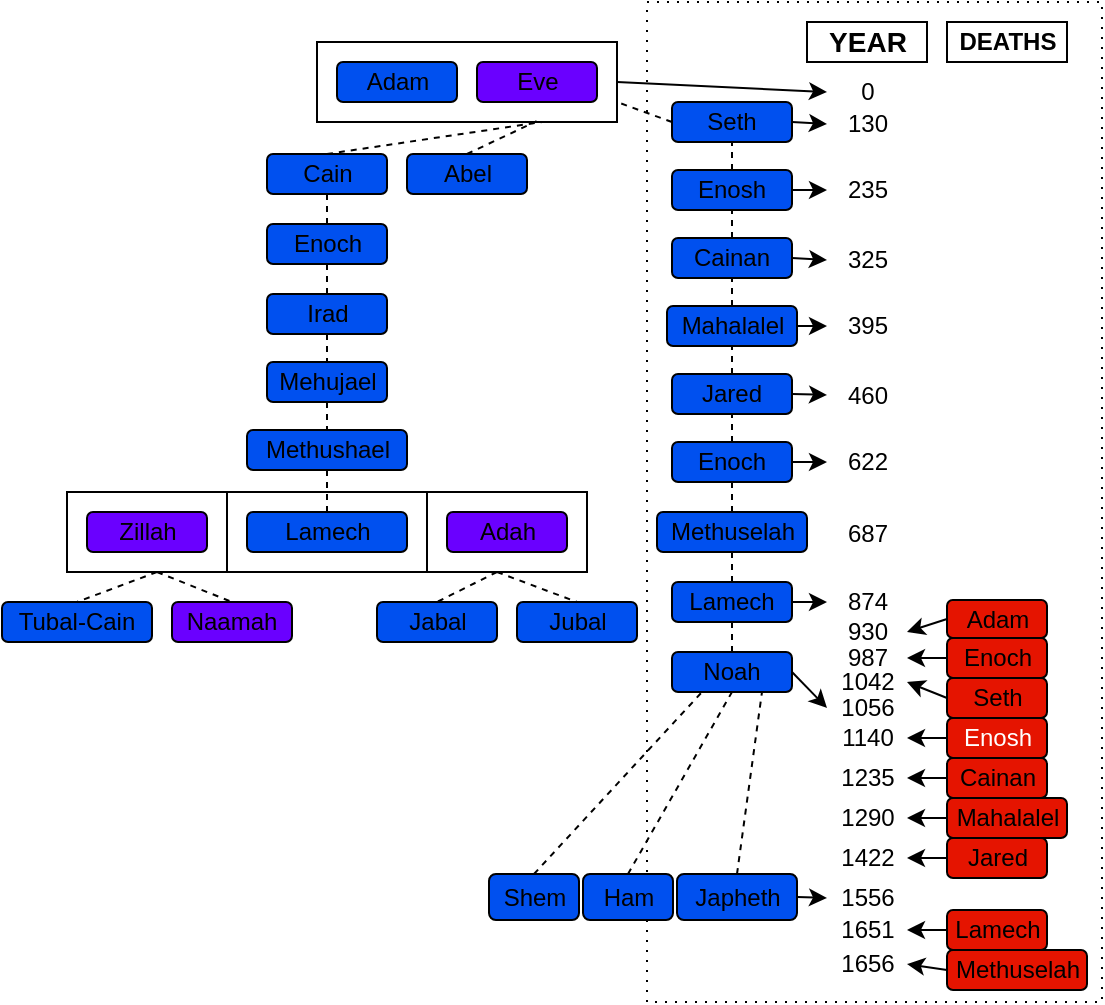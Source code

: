 <mxfile version="27.1.5">
  <diagram name="Page-1" id="-qDwZxriLmxHvfeL5z6d">
    <mxGraphModel dx="1149" dy="645" grid="1" gridSize="10" guides="1" tooltips="1" connect="1" arrows="1" fold="1" page="1" pageScale="1" pageWidth="850" pageHeight="1100" math="0" shadow="0">
      <root>
        <mxCell id="0" />
        <mxCell id="1" parent="0" />
        <mxCell id="PMNKibyXnbzGqsMj5dXl-1" value="" style="rounded=0;whiteSpace=wrap;html=1;strokeColor=light-dark(#000000,#242424);dashed=1;dashPattern=1 4;movable=1;resizable=1;rotatable=1;deletable=1;editable=1;locked=0;connectable=1;fillColor=none;fontColor=light-dark(#000000,#1A1A1A);" parent="1" vertex="1">
          <mxGeometry x="362.5" y="40" width="227.5" height="500" as="geometry" />
        </mxCell>
        <mxCell id="PMNKibyXnbzGqsMj5dXl-2" value="" style="rounded=0;whiteSpace=wrap;html=1;fillColor=none;fontColor=light-dark(#000000,#1A1A1A);strokeColor=light-dark(#000000,#242424);" parent="1" vertex="1">
          <mxGeometry x="72.5" y="285" width="180" height="40" as="geometry" />
        </mxCell>
        <mxCell id="PMNKibyXnbzGqsMj5dXl-3" value="" style="rounded=0;whiteSpace=wrap;html=1;fillColor=none;fontColor=light-dark(#000000,#1A1A1A);strokeColor=light-dark(#000000,#242424);" parent="1" vertex="1">
          <mxGeometry x="152.5" y="285" width="180" height="40" as="geometry" />
        </mxCell>
        <mxCell id="PMNKibyXnbzGqsMj5dXl-4" value="" style="rounded=0;whiteSpace=wrap;html=1;strokeColor=light-dark(#000000,#242424);fillColor=none;fontColor=light-dark(#000000,#1A1A1A);" parent="1" vertex="1">
          <mxGeometry x="197.5" y="60" width="150" height="40" as="geometry" />
        </mxCell>
        <mxCell id="PMNKibyXnbzGqsMj5dXl-5" value="Adam" style="rounded=1;whiteSpace=wrap;html=1;fillColor=#0050ef;fontColor=light-dark(#000000,#1A1A1A);strokeColor=light-dark(#000000,#242424);" parent="1" vertex="1">
          <mxGeometry x="207.5" y="70" width="60" height="20" as="geometry" />
        </mxCell>
        <mxCell id="PMNKibyXnbzGqsMj5dXl-6" value="Eve" style="rounded=1;whiteSpace=wrap;html=1;fillColor=#6a00ff;fontColor=light-dark(#000000,#1A1A1A);strokeColor=light-dark(#000000,#242424);" parent="1" vertex="1">
          <mxGeometry x="277.5" y="70" width="60" height="20" as="geometry" />
        </mxCell>
        <mxCell id="PMNKibyXnbzGqsMj5dXl-7" value="&lt;div&gt;Cain&lt;/div&gt;" style="rounded=1;whiteSpace=wrap;html=1;fillColor=#0050ef;fontColor=light-dark(#000000,#1A1A1A);strokeColor=light-dark(#000000,#242424);" parent="1" vertex="1">
          <mxGeometry x="172.5" y="116" width="60" height="20" as="geometry" />
        </mxCell>
        <mxCell id="PMNKibyXnbzGqsMj5dXl-8" value="Abel" style="rounded=1;whiteSpace=wrap;html=1;fillColor=#0050ef;fontColor=light-dark(#000000,#1A1A1A);strokeColor=light-dark(#000000,#242424);glass=0;shadow=0;" parent="1" vertex="1">
          <mxGeometry x="242.5" y="116" width="60" height="20" as="geometry" />
        </mxCell>
        <mxCell id="PMNKibyXnbzGqsMj5dXl-9" value="" style="endArrow=none;dashed=1;html=1;rounded=0;entryX=0.75;entryY=1;entryDx=0;entryDy=0;exitX=0.5;exitY=0;exitDx=0;exitDy=0;strokeColor=light-dark(#000000,#242424);fontColor=light-dark(#000000,#1A1A1A);" parent="1" source="PMNKibyXnbzGqsMj5dXl-7" target="PMNKibyXnbzGqsMj5dXl-4" edge="1">
          <mxGeometry width="50" height="50" relative="1" as="geometry">
            <mxPoint x="262.5" y="180" as="sourcePoint" />
            <mxPoint x="312.5" y="130" as="targetPoint" />
          </mxGeometry>
        </mxCell>
        <mxCell id="PMNKibyXnbzGqsMj5dXl-10" value="" style="endArrow=none;dashed=1;html=1;rounded=0;entryX=0.732;entryY=0.99;entryDx=0;entryDy=0;exitX=0.5;exitY=0;exitDx=0;exitDy=0;entryPerimeter=0;strokeColor=light-dark(#000000,#242424);fontColor=light-dark(#000000,#1A1A1A);" parent="1" source="PMNKibyXnbzGqsMj5dXl-8" target="PMNKibyXnbzGqsMj5dXl-4" edge="1">
          <mxGeometry width="50" height="50" relative="1" as="geometry">
            <mxPoint x="262.5" y="180" as="sourcePoint" />
            <mxPoint x="312.5" y="130" as="targetPoint" />
          </mxGeometry>
        </mxCell>
        <mxCell id="PMNKibyXnbzGqsMj5dXl-11" value="Enoch" style="rounded=1;whiteSpace=wrap;html=1;fillColor=#0050ef;fontColor=light-dark(#000000,#1A1A1A);strokeColor=light-dark(#000000,#242424);" parent="1" vertex="1">
          <mxGeometry x="172.5" y="151" width="60" height="20" as="geometry" />
        </mxCell>
        <mxCell id="PMNKibyXnbzGqsMj5dXl-12" value="&lt;div&gt;Irad&lt;/div&gt;" style="rounded=1;whiteSpace=wrap;html=1;fillColor=#0050ef;fontColor=light-dark(#000000,#1A1A1A);strokeColor=light-dark(#000000,#242424);" parent="1" vertex="1">
          <mxGeometry x="172.5" y="186" width="60" height="20" as="geometry" />
        </mxCell>
        <mxCell id="PMNKibyXnbzGqsMj5dXl-13" value="Mehujael" style="rounded=1;whiteSpace=wrap;html=1;fillColor=#0050ef;fontColor=light-dark(#000000,#1A1A1A);strokeColor=light-dark(#000000,#242424);" parent="1" vertex="1">
          <mxGeometry x="172.5" y="220" width="60" height="20" as="geometry" />
        </mxCell>
        <mxCell id="PMNKibyXnbzGqsMj5dXl-14" value="&lt;div&gt;Methushael&lt;/div&gt;" style="rounded=1;whiteSpace=wrap;html=1;fillColor=#0050ef;fontColor=light-dark(#000000,#1A1A1A);strokeColor=light-dark(#000000,#242424);" parent="1" vertex="1">
          <mxGeometry x="162.5" y="254" width="80" height="20" as="geometry" />
        </mxCell>
        <mxCell id="PMNKibyXnbzGqsMj5dXl-15" value="Lamech" style="rounded=1;whiteSpace=wrap;html=1;fillColor=#0050ef;fontColor=light-dark(#000000,#1A1A1A);strokeColor=light-dark(#000000,#242424);" parent="1" vertex="1">
          <mxGeometry x="162.5" y="295" width="80" height="20" as="geometry" />
        </mxCell>
        <mxCell id="PMNKibyXnbzGqsMj5dXl-16" value="Adah" style="rounded=1;whiteSpace=wrap;html=1;fillColor=#6a00ff;fontColor=light-dark(#000000,#1A1A1A);strokeColor=light-dark(#000000,#242424);" parent="1" vertex="1">
          <mxGeometry x="262.5" y="295" width="60" height="20" as="geometry" />
        </mxCell>
        <mxCell id="PMNKibyXnbzGqsMj5dXl-17" value="Naamah" style="rounded=1;whiteSpace=wrap;html=1;fillColor=#6a00ff;fontColor=light-dark(#000000,#1A1A1A);strokeColor=light-dark(#000000,#242424);" parent="1" vertex="1">
          <mxGeometry x="125" y="340" width="60" height="20" as="geometry" />
        </mxCell>
        <mxCell id="PMNKibyXnbzGqsMj5dXl-18" value="" style="endArrow=none;dashed=1;html=1;rounded=0;entryX=0.5;entryY=1;entryDx=0;entryDy=0;exitX=0.5;exitY=0;exitDx=0;exitDy=0;strokeColor=light-dark(#000000,#242424);fontColor=light-dark(#000000,#1A1A1A);" parent="1" source="PMNKibyXnbzGqsMj5dXl-11" target="PMNKibyXnbzGqsMj5dXl-7" edge="1">
          <mxGeometry width="50" height="50" relative="1" as="geometry">
            <mxPoint x="192.5" y="220" as="sourcePoint" />
            <mxPoint x="232.5" y="280" as="targetPoint" />
          </mxGeometry>
        </mxCell>
        <mxCell id="PMNKibyXnbzGqsMj5dXl-19" value="" style="endArrow=none;dashed=1;html=1;rounded=0;entryX=0.5;entryY=1;entryDx=0;entryDy=0;exitX=0.5;exitY=0;exitDx=0;exitDy=0;strokeColor=light-dark(#000000,#242424);fontColor=light-dark(#000000,#1A1A1A);" parent="1" source="PMNKibyXnbzGqsMj5dXl-12" target="PMNKibyXnbzGqsMj5dXl-11" edge="1">
          <mxGeometry width="50" height="50" relative="1" as="geometry">
            <mxPoint x="182.5" y="330" as="sourcePoint" />
            <mxPoint x="232.5" y="280" as="targetPoint" />
          </mxGeometry>
        </mxCell>
        <mxCell id="PMNKibyXnbzGqsMj5dXl-20" value="" style="endArrow=none;dashed=1;html=1;rounded=0;entryX=0.5;entryY=0;entryDx=0;entryDy=0;exitX=0.5;exitY=1;exitDx=0;exitDy=0;strokeColor=light-dark(#000000,#242424);fontColor=light-dark(#000000,#1A1A1A);" parent="1" source="PMNKibyXnbzGqsMj5dXl-12" target="PMNKibyXnbzGqsMj5dXl-13" edge="1">
          <mxGeometry width="50" height="50" relative="1" as="geometry">
            <mxPoint x="182.5" y="330" as="sourcePoint" />
            <mxPoint x="232.5" y="280" as="targetPoint" />
          </mxGeometry>
        </mxCell>
        <mxCell id="PMNKibyXnbzGqsMj5dXl-21" value="" style="endArrow=none;dashed=1;html=1;rounded=0;exitX=0.5;exitY=1;exitDx=0;exitDy=0;entryX=0.5;entryY=0;entryDx=0;entryDy=0;strokeColor=light-dark(#000000,#242424);fontColor=light-dark(#000000,#1A1A1A);" parent="1" source="PMNKibyXnbzGqsMj5dXl-13" target="PMNKibyXnbzGqsMj5dXl-14" edge="1">
          <mxGeometry width="50" height="50" relative="1" as="geometry">
            <mxPoint x="182.5" y="330" as="sourcePoint" />
            <mxPoint x="232.5" y="280" as="targetPoint" />
          </mxGeometry>
        </mxCell>
        <mxCell id="PMNKibyXnbzGqsMj5dXl-22" value="" style="endArrow=none;dashed=1;html=1;rounded=0;exitX=0.5;exitY=1;exitDx=0;exitDy=0;entryX=0.5;entryY=0;entryDx=0;entryDy=0;strokeColor=light-dark(#000000,#242424);fontColor=light-dark(#000000,#1A1A1A);" parent="1" source="PMNKibyXnbzGqsMj5dXl-14" target="PMNKibyXnbzGqsMj5dXl-15" edge="1">
          <mxGeometry width="50" height="50" relative="1" as="geometry">
            <mxPoint x="182.5" y="330" as="sourcePoint" />
            <mxPoint x="232.5" y="280" as="targetPoint" />
          </mxGeometry>
        </mxCell>
        <mxCell id="PMNKibyXnbzGqsMj5dXl-23" value="Jabal" style="rounded=1;whiteSpace=wrap;html=1;fillColor=#0050ef;fontColor=light-dark(#000000,#1A1A1A);strokeColor=light-dark(#000000,#242424);" parent="1" vertex="1">
          <mxGeometry x="227.5" y="340" width="60" height="20" as="geometry" />
        </mxCell>
        <mxCell id="PMNKibyXnbzGqsMj5dXl-24" value="" style="endArrow=none;dashed=1;html=1;rounded=0;entryX=0.5;entryY=0;entryDx=0;entryDy=0;exitX=0.75;exitY=1;exitDx=0;exitDy=0;strokeColor=light-dark(#000000,#242424);fontColor=light-dark(#000000,#1A1A1A);" parent="1" source="PMNKibyXnbzGqsMj5dXl-3" target="PMNKibyXnbzGqsMj5dXl-23" edge="1">
          <mxGeometry width="50" height="50" relative="1" as="geometry">
            <mxPoint x="182.5" y="310" as="sourcePoint" />
            <mxPoint x="232.5" y="260" as="targetPoint" />
          </mxGeometry>
        </mxCell>
        <mxCell id="PMNKibyXnbzGqsMj5dXl-25" value="&lt;div&gt;Jubal&lt;/div&gt;" style="rounded=1;whiteSpace=wrap;html=1;fillColor=#0050ef;fontColor=light-dark(#000000,#1A1A1A);strokeColor=light-dark(#000000,#242424);" parent="1" vertex="1">
          <mxGeometry x="297.5" y="340" width="60" height="20" as="geometry" />
        </mxCell>
        <mxCell id="PMNKibyXnbzGqsMj5dXl-26" value="" style="endArrow=none;dashed=1;html=1;rounded=0;entryX=0.5;entryY=0;entryDx=0;entryDy=0;strokeColor=light-dark(#000000,#242424);fontColor=light-dark(#000000,#1A1A1A);exitX=0.75;exitY=1;exitDx=0;exitDy=0;" parent="1" target="PMNKibyXnbzGqsMj5dXl-25" edge="1" source="PMNKibyXnbzGqsMj5dXl-3">
          <mxGeometry width="50" height="50" relative="1" as="geometry">
            <mxPoint x="292.5" y="380" as="sourcePoint" />
            <mxPoint x="232.5" y="260" as="targetPoint" />
          </mxGeometry>
        </mxCell>
        <mxCell id="PMNKibyXnbzGqsMj5dXl-27" value="Tubal-Cain" style="rounded=1;whiteSpace=wrap;html=1;fillColor=#0050ef;fontColor=light-dark(#000000,#1A1A1A);strokeColor=light-dark(#000000,#242424);" parent="1" vertex="1">
          <mxGeometry x="40" y="340" width="75" height="20" as="geometry" />
        </mxCell>
        <mxCell id="PMNKibyXnbzGqsMj5dXl-28" value="Zillah" style="rounded=1;whiteSpace=wrap;html=1;fillColor=#6a00ff;fontColor=light-dark(#000000,#1A1A1A);strokeColor=light-dark(#000000,#242424);" parent="1" vertex="1">
          <mxGeometry x="82.5" y="295" width="60" height="20" as="geometry" />
        </mxCell>
        <mxCell id="PMNKibyXnbzGqsMj5dXl-29" value="" style="endArrow=none;dashed=1;html=1;rounded=0;entryX=0.5;entryY=0;entryDx=0;entryDy=0;exitX=0.25;exitY=1;exitDx=0;exitDy=0;strokeColor=light-dark(#000000,#242424);fontColor=light-dark(#000000,#1A1A1A);" parent="1" source="PMNKibyXnbzGqsMj5dXl-2" target="PMNKibyXnbzGqsMj5dXl-27" edge="1">
          <mxGeometry width="50" height="50" relative="1" as="geometry">
            <mxPoint x="182.5" y="310" as="sourcePoint" />
            <mxPoint x="232.5" y="260" as="targetPoint" />
          </mxGeometry>
        </mxCell>
        <mxCell id="PMNKibyXnbzGqsMj5dXl-30" value="" style="endArrow=none;dashed=1;html=1;rounded=0;exitX=0.25;exitY=1;exitDx=0;exitDy=0;entryX=0.5;entryY=0;entryDx=0;entryDy=0;strokeColor=light-dark(#000000,#242424);fontColor=light-dark(#000000,#1A1A1A);" parent="1" source="PMNKibyXnbzGqsMj5dXl-2" target="PMNKibyXnbzGqsMj5dXl-17" edge="1">
          <mxGeometry width="50" height="50" relative="1" as="geometry">
            <mxPoint x="182.5" y="310" as="sourcePoint" />
            <mxPoint x="232.5" y="260" as="targetPoint" />
          </mxGeometry>
        </mxCell>
        <mxCell id="PMNKibyXnbzGqsMj5dXl-31" value="Seth" style="rounded=1;whiteSpace=wrap;html=1;fillColor=#0050ef;fontColor=light-dark(#000000,#1A1A1A);strokeColor=light-dark(#000000,#242424);glass=0;shadow=0;" parent="1" vertex="1">
          <mxGeometry x="375" y="90" width="60" height="20" as="geometry" />
        </mxCell>
        <mxCell id="PMNKibyXnbzGqsMj5dXl-32" value="" style="endArrow=none;dashed=1;html=1;rounded=0;entryX=1;entryY=0.75;entryDx=0;entryDy=0;exitX=0;exitY=0.5;exitDx=0;exitDy=0;strokeColor=light-dark(#000000,#242424);fontColor=light-dark(#000000,#1A1A1A);" parent="1" source="PMNKibyXnbzGqsMj5dXl-31" target="PMNKibyXnbzGqsMj5dXl-4" edge="1">
          <mxGeometry width="50" height="50" relative="1" as="geometry">
            <mxPoint x="282.5" y="140" as="sourcePoint" />
            <mxPoint x="347.5" y="120" as="targetPoint" />
          </mxGeometry>
        </mxCell>
        <mxCell id="PMNKibyXnbzGqsMj5dXl-33" value="Enosh" style="rounded=1;whiteSpace=wrap;html=1;fillColor=#0050ef;fontColor=light-dark(#000000,#1A1A1A);strokeColor=light-dark(#000000,#242424);glass=0;shadow=0;" parent="1" vertex="1">
          <mxGeometry x="375" y="124" width="60" height="20" as="geometry" />
        </mxCell>
        <mxCell id="PMNKibyXnbzGqsMj5dXl-34" value="" style="endArrow=none;dashed=1;html=1;rounded=0;entryX=0.5;entryY=1;entryDx=0;entryDy=0;exitX=0.5;exitY=0;exitDx=0;exitDy=0;strokeColor=light-dark(#000000,#242424);fontColor=light-dark(#000000,#1A1A1A);" parent="1" source="PMNKibyXnbzGqsMj5dXl-33" target="PMNKibyXnbzGqsMj5dXl-31" edge="1">
          <mxGeometry width="50" height="50" relative="1" as="geometry">
            <mxPoint x="282.5" y="140" as="sourcePoint" />
            <mxPoint x="339.5" y="110" as="targetPoint" />
          </mxGeometry>
        </mxCell>
        <mxCell id="PMNKibyXnbzGqsMj5dXl-35" value="&lt;b&gt;&lt;font style=&quot;font-size: 14px;&quot;&gt;YEAR&lt;/font&gt;&lt;/b&gt;" style="text;html=1;align=center;verticalAlign=middle;whiteSpace=wrap;rounded=0;strokeColor=light-dark(#000000,#242424);fontColor=light-dark(#000000,#212121);" parent="1" vertex="1">
          <mxGeometry x="442.5" y="50" width="60" height="20" as="geometry" />
        </mxCell>
        <mxCell id="PMNKibyXnbzGqsMj5dXl-36" value="0" style="text;html=1;align=center;verticalAlign=middle;whiteSpace=wrap;rounded=0;strokeColor=none;fontColor=light-dark(#000000,#212121);" parent="1" vertex="1">
          <mxGeometry x="452.5" y="75" width="40" height="20" as="geometry" />
        </mxCell>
        <mxCell id="PMNKibyXnbzGqsMj5dXl-37" value="130" style="text;html=1;align=center;verticalAlign=middle;whiteSpace=wrap;rounded=0;strokeColor=none;fontColor=light-dark(#000000,#212121);" parent="1" vertex="1">
          <mxGeometry x="452.5" y="91" width="40" height="20" as="geometry" />
        </mxCell>
        <mxCell id="PMNKibyXnbzGqsMj5dXl-38" value="&lt;div&gt;235&lt;/div&gt;" style="text;html=1;align=center;verticalAlign=middle;whiteSpace=wrap;rounded=0;strokeColor=none;fontColor=light-dark(#000000,#212121);" parent="1" vertex="1">
          <mxGeometry x="452.5" y="124" width="40" height="20" as="geometry" />
        </mxCell>
        <mxCell id="PMNKibyXnbzGqsMj5dXl-39" value="Cainan" style="rounded=1;whiteSpace=wrap;html=1;fillColor=#0050ef;fontColor=light-dark(#000000,#1A1A1A);strokeColor=light-dark(#000000,#242424);glass=0;shadow=0;" parent="1" vertex="1">
          <mxGeometry x="375" y="158" width="60" height="20" as="geometry" />
        </mxCell>
        <mxCell id="PMNKibyXnbzGqsMj5dXl-40" value="" style="endArrow=none;dashed=1;html=1;rounded=0;exitX=0.5;exitY=0;exitDx=0;exitDy=0;strokeColor=light-dark(#000000,#242424);entryX=0.5;entryY=1;entryDx=0;entryDy=0;fontColor=light-dark(#000000,#1A1A1A);" parent="1" source="PMNKibyXnbzGqsMj5dXl-39" target="PMNKibyXnbzGqsMj5dXl-33" edge="1">
          <mxGeometry width="50" height="50" relative="1" as="geometry">
            <mxPoint x="282.5" y="180" as="sourcePoint" />
            <mxPoint x="397.5" y="160" as="targetPoint" />
          </mxGeometry>
        </mxCell>
        <mxCell id="PMNKibyXnbzGqsMj5dXl-41" value="&lt;div&gt;325&lt;/div&gt;" style="text;html=1;align=center;verticalAlign=middle;whiteSpace=wrap;rounded=0;strokeColor=none;fontColor=light-dark(#000000,#212121);" parent="1" vertex="1">
          <mxGeometry x="452.5" y="159" width="40" height="20" as="geometry" />
        </mxCell>
        <mxCell id="PMNKibyXnbzGqsMj5dXl-42" value="Mahalalel" style="rounded=1;whiteSpace=wrap;html=1;fillColor=#0050ef;fontColor=light-dark(#000000,#1A1A1A);strokeColor=light-dark(#000000,#242424);glass=0;shadow=0;" parent="1" vertex="1">
          <mxGeometry x="372.5" y="192" width="65" height="20" as="geometry" />
        </mxCell>
        <mxCell id="PMNKibyXnbzGqsMj5dXl-43" value="" style="endArrow=none;dashed=1;html=1;rounded=0;exitX=0.5;exitY=0;exitDx=0;exitDy=0;strokeColor=light-dark(#000000,#242424);entryX=0.5;entryY=1;entryDx=0;entryDy=0;fontColor=light-dark(#000000,#1A1A1A);" parent="1" source="PMNKibyXnbzGqsMj5dXl-42" target="PMNKibyXnbzGqsMj5dXl-39" edge="1">
          <mxGeometry width="50" height="50" relative="1" as="geometry">
            <mxPoint x="282.5" y="220" as="sourcePoint" />
            <mxPoint x="397.5" y="200" as="targetPoint" />
          </mxGeometry>
        </mxCell>
        <mxCell id="PMNKibyXnbzGqsMj5dXl-44" value="&lt;div&gt;395&lt;/div&gt;" style="text;html=1;align=center;verticalAlign=middle;whiteSpace=wrap;rounded=0;strokeColor=none;fontColor=light-dark(#000000,#212121);" parent="1" vertex="1">
          <mxGeometry x="452.5" y="192" width="40" height="20" as="geometry" />
        </mxCell>
        <mxCell id="PMNKibyXnbzGqsMj5dXl-45" value="Jared" style="rounded=1;whiteSpace=wrap;html=1;fillColor=#0050ef;fontColor=light-dark(#000000,#1A1A1A);strokeColor=light-dark(#000000,#242424);glass=0;shadow=0;" parent="1" vertex="1">
          <mxGeometry x="375" y="226" width="60" height="20" as="geometry" />
        </mxCell>
        <mxCell id="PMNKibyXnbzGqsMj5dXl-46" value="" style="endArrow=none;dashed=1;html=1;rounded=0;exitX=0.5;exitY=0;exitDx=0;exitDy=0;strokeColor=light-dark(#000000,#242424);entryX=0.5;entryY=1;entryDx=0;entryDy=0;fontColor=light-dark(#000000,#1A1A1A);" parent="1" source="PMNKibyXnbzGqsMj5dXl-45" target="PMNKibyXnbzGqsMj5dXl-42" edge="1">
          <mxGeometry width="50" height="50" relative="1" as="geometry">
            <mxPoint x="282.5" y="260" as="sourcePoint" />
            <mxPoint x="397.5" y="240" as="targetPoint" />
          </mxGeometry>
        </mxCell>
        <mxCell id="PMNKibyXnbzGqsMj5dXl-47" value="460" style="text;html=1;align=center;verticalAlign=middle;whiteSpace=wrap;rounded=0;strokeColor=none;fontColor=light-dark(#000000,#212121);" parent="1" vertex="1">
          <mxGeometry x="452.5" y="227" width="40" height="20" as="geometry" />
        </mxCell>
        <mxCell id="PMNKibyXnbzGqsMj5dXl-48" value="Enoch" style="rounded=1;whiteSpace=wrap;html=1;fillColor=#0050ef;fontColor=light-dark(#000000,#1A1A1A);strokeColor=light-dark(#000000,#242424);glass=0;shadow=0;" parent="1" vertex="1">
          <mxGeometry x="375" y="260" width="60" height="20" as="geometry" />
        </mxCell>
        <mxCell id="PMNKibyXnbzGqsMj5dXl-49" value="" style="endArrow=none;dashed=1;html=1;rounded=0;exitX=0.5;exitY=0;exitDx=0;exitDy=0;strokeColor=light-dark(#000000,#242424);entryX=0.5;entryY=1;entryDx=0;entryDy=0;fontColor=light-dark(#000000,#1A1A1A);" parent="1" source="PMNKibyXnbzGqsMj5dXl-48" target="PMNKibyXnbzGqsMj5dXl-45" edge="1">
          <mxGeometry width="50" height="50" relative="1" as="geometry">
            <mxPoint x="282.5" y="300" as="sourcePoint" />
            <mxPoint x="397.5" y="280" as="targetPoint" />
          </mxGeometry>
        </mxCell>
        <mxCell id="PMNKibyXnbzGqsMj5dXl-50" value="622" style="text;html=1;align=center;verticalAlign=middle;whiteSpace=wrap;rounded=0;strokeColor=none;fontColor=light-dark(#000000,#212121);" parent="1" vertex="1">
          <mxGeometry x="452.5" y="260" width="40" height="20" as="geometry" />
        </mxCell>
        <mxCell id="PMNKibyXnbzGqsMj5dXl-51" value="Methuselah" style="rounded=1;whiteSpace=wrap;html=1;fillColor=#0050ef;fontColor=light-dark(#000000,#1A1A1A);strokeColor=light-dark(#000000,#242424);glass=0;shadow=0;" parent="1" vertex="1">
          <mxGeometry x="367.5" y="295" width="75" height="20" as="geometry" />
        </mxCell>
        <mxCell id="PMNKibyXnbzGqsMj5dXl-52" value="" style="endArrow=none;dashed=1;html=1;rounded=0;exitX=0.5;exitY=0;exitDx=0;exitDy=0;strokeColor=light-dark(#000000,#242424);entryX=0.5;entryY=1;entryDx=0;entryDy=0;fontColor=light-dark(#000000,#1A1A1A);" parent="1" source="PMNKibyXnbzGqsMj5dXl-51" target="PMNKibyXnbzGqsMj5dXl-48" edge="1">
          <mxGeometry width="50" height="50" relative="1" as="geometry">
            <mxPoint x="282.5" y="340" as="sourcePoint" />
            <mxPoint x="397.5" y="320" as="targetPoint" />
          </mxGeometry>
        </mxCell>
        <mxCell id="PMNKibyXnbzGqsMj5dXl-53" value="687" style="text;html=1;align=center;verticalAlign=middle;whiteSpace=wrap;rounded=0;strokeColor=none;fontColor=light-dark(#000000,#212121);" parent="1" vertex="1">
          <mxGeometry x="452.5" y="296" width="40" height="20" as="geometry" />
        </mxCell>
        <mxCell id="PMNKibyXnbzGqsMj5dXl-54" value="Lamech" style="rounded=1;whiteSpace=wrap;html=1;fillColor=#0050ef;fontColor=light-dark(#000000,#1A1A1A);strokeColor=light-dark(#000000,#242424);glass=0;shadow=0;" parent="1" vertex="1">
          <mxGeometry x="375" y="330" width="60" height="20" as="geometry" />
        </mxCell>
        <mxCell id="PMNKibyXnbzGqsMj5dXl-55" value="" style="endArrow=none;dashed=1;html=1;rounded=0;exitX=0.5;exitY=0;exitDx=0;exitDy=0;strokeColor=light-dark(#000000,#242424);entryX=0.5;entryY=1;entryDx=0;entryDy=0;fontColor=light-dark(#000000,#1A1A1A);" parent="1" source="PMNKibyXnbzGqsMj5dXl-54" target="PMNKibyXnbzGqsMj5dXl-51" edge="1">
          <mxGeometry width="50" height="50" relative="1" as="geometry">
            <mxPoint x="282.5" y="380" as="sourcePoint" />
            <mxPoint x="397.5" y="360" as="targetPoint" />
          </mxGeometry>
        </mxCell>
        <mxCell id="PMNKibyXnbzGqsMj5dXl-56" value="874" style="text;html=1;align=center;verticalAlign=middle;whiteSpace=wrap;rounded=0;strokeColor=none;fontColor=light-dark(#000000,#212121);" parent="1" vertex="1">
          <mxGeometry x="452.5" y="330" width="40" height="20" as="geometry" />
        </mxCell>
        <mxCell id="PMNKibyXnbzGqsMj5dXl-57" value="Noah" style="rounded=1;whiteSpace=wrap;html=1;fillColor=#0050ef;fontColor=light-dark(#000000,#1A1A1A);strokeColor=light-dark(#000000,#242424);glass=0;shadow=0;" parent="1" vertex="1">
          <mxGeometry x="375" y="365" width="60" height="20" as="geometry" />
        </mxCell>
        <mxCell id="PMNKibyXnbzGqsMj5dXl-58" value="" style="endArrow=none;dashed=1;html=1;rounded=0;exitX=0.5;exitY=0;exitDx=0;exitDy=0;strokeColor=light-dark(#000000,#242424);entryX=0.5;entryY=1;entryDx=0;entryDy=0;fontColor=light-dark(#000000,#1A1A1A);" parent="1" source="PMNKibyXnbzGqsMj5dXl-57" target="PMNKibyXnbzGqsMj5dXl-54" edge="1">
          <mxGeometry width="50" height="50" relative="1" as="geometry">
            <mxPoint x="282.5" y="420" as="sourcePoint" />
            <mxPoint x="405.5" y="400" as="targetPoint" />
          </mxGeometry>
        </mxCell>
        <mxCell id="PMNKibyXnbzGqsMj5dXl-59" value="1056" style="text;html=1;align=center;verticalAlign=middle;whiteSpace=wrap;rounded=0;strokeColor=none;fontColor=light-dark(#000000,#212121);" parent="1" vertex="1">
          <mxGeometry x="452.5" y="383" width="40" height="20" as="geometry" />
        </mxCell>
        <mxCell id="PMNKibyXnbzGqsMj5dXl-60" value="930" style="text;html=1;align=center;verticalAlign=middle;whiteSpace=wrap;rounded=0;strokeColor=none;fontColor=light-dark(#000000,#212121);" parent="1" vertex="1">
          <mxGeometry x="452.5" y="345" width="40" height="20" as="geometry" />
        </mxCell>
        <mxCell id="PMNKibyXnbzGqsMj5dXl-61" value="&lt;div style=&quot;line-height: 100%;&quot;&gt;&lt;div align=&quot;center&quot; style=&quot;line-height: 120%;&quot;&gt;&lt;font style=&quot;line-height: 120%;&quot;&gt;Adam&lt;br&gt;&lt;/font&gt;&lt;/div&gt;&lt;/div&gt;" style="rounded=1;whiteSpace=wrap;html=1;fillColor=#e51400;fontColor=light-dark(#000000,#1A1A1A);strokeColor=light-dark(#000000,#242424);align=center;" parent="1" vertex="1">
          <mxGeometry x="512.5" y="339" width="50" height="19" as="geometry" />
        </mxCell>
        <mxCell id="PMNKibyXnbzGqsMj5dXl-62" value="" style="endArrow=classic;html=1;rounded=0;exitX=1;exitY=0.5;exitDx=0;exitDy=0;strokeColor=light-dark(#000000,#242424);fontColor=light-dark(#000000,#E8E8E8);" parent="1" source="PMNKibyXnbzGqsMj5dXl-45" target="PMNKibyXnbzGqsMj5dXl-47" edge="1">
          <mxGeometry width="50" height="50" relative="1" as="geometry">
            <mxPoint x="342.5" y="270" as="sourcePoint" />
            <mxPoint x="392.5" y="220" as="targetPoint" />
          </mxGeometry>
        </mxCell>
        <mxCell id="PMNKibyXnbzGqsMj5dXl-63" value="" style="endArrow=classic;html=1;rounded=0;exitX=1;exitY=0.5;exitDx=0;exitDy=0;entryX=0;entryY=0.5;entryDx=0;entryDy=0;strokeColor=light-dark(#000000,#242424);fontColor=light-dark(#000000,#E8E8E8);" parent="1" source="PMNKibyXnbzGqsMj5dXl-42" target="PMNKibyXnbzGqsMj5dXl-44" edge="1">
          <mxGeometry width="50" height="50" relative="1" as="geometry">
            <mxPoint x="342.5" y="270" as="sourcePoint" />
            <mxPoint x="392.5" y="220" as="targetPoint" />
          </mxGeometry>
        </mxCell>
        <mxCell id="PMNKibyXnbzGqsMj5dXl-64" value="" style="endArrow=classic;html=1;rounded=0;entryX=0;entryY=0.5;entryDx=0;entryDy=0;exitX=1;exitY=0.5;exitDx=0;exitDy=0;strokeColor=light-dark(#000000,#242424);fontColor=light-dark(#000000,#E8E8E8);" parent="1" source="PMNKibyXnbzGqsMj5dXl-39" target="PMNKibyXnbzGqsMj5dXl-41" edge="1">
          <mxGeometry width="50" height="50" relative="1" as="geometry">
            <mxPoint x="342.5" y="270" as="sourcePoint" />
            <mxPoint x="392.5" y="220" as="targetPoint" />
          </mxGeometry>
        </mxCell>
        <mxCell id="PMNKibyXnbzGqsMj5dXl-65" value="" style="endArrow=classic;html=1;rounded=0;entryX=0;entryY=0.5;entryDx=0;entryDy=0;exitX=1;exitY=0.5;exitDx=0;exitDy=0;strokeColor=light-dark(#000000,#242424);fontColor=light-dark(#000000,#E8E8E8);" parent="1" source="PMNKibyXnbzGqsMj5dXl-33" target="PMNKibyXnbzGqsMj5dXl-38" edge="1">
          <mxGeometry width="50" height="50" relative="1" as="geometry">
            <mxPoint x="342.5" y="270" as="sourcePoint" />
            <mxPoint x="392.5" y="220" as="targetPoint" />
          </mxGeometry>
        </mxCell>
        <mxCell id="PMNKibyXnbzGqsMj5dXl-66" value="" style="endArrow=classic;html=1;rounded=0;entryX=0;entryY=0.5;entryDx=0;entryDy=0;exitX=1;exitY=0.5;exitDx=0;exitDy=0;strokeColor=light-dark(#000000,#242424);fontColor=light-dark(#000000,#E8E8E8);" parent="1" source="PMNKibyXnbzGqsMj5dXl-31" target="PMNKibyXnbzGqsMj5dXl-37" edge="1">
          <mxGeometry width="50" height="50" relative="1" as="geometry">
            <mxPoint x="342.5" y="270" as="sourcePoint" />
            <mxPoint x="392.5" y="220" as="targetPoint" />
          </mxGeometry>
        </mxCell>
        <mxCell id="PMNKibyXnbzGqsMj5dXl-67" value="" style="endArrow=classic;html=1;rounded=0;entryX=0;entryY=0.5;entryDx=0;entryDy=0;exitX=1;exitY=0.5;exitDx=0;exitDy=0;strokeColor=light-dark(#000000,#242424);fontColor=light-dark(#000000,#E8E8E8);" parent="1" source="PMNKibyXnbzGqsMj5dXl-57" target="PMNKibyXnbzGqsMj5dXl-59" edge="1">
          <mxGeometry width="50" height="50" relative="1" as="geometry">
            <mxPoint x="342.5" y="282" as="sourcePoint" />
            <mxPoint x="392.5" y="232" as="targetPoint" />
          </mxGeometry>
        </mxCell>
        <mxCell id="PMNKibyXnbzGqsMj5dXl-68" value="" style="endArrow=classic;html=1;rounded=0;entryX=0;entryY=0.5;entryDx=0;entryDy=0;exitX=1;exitY=0.5;exitDx=0;exitDy=0;strokeColor=light-dark(#000000,#242424);fontColor=light-dark(#000000,#E8E8E8);" parent="1" source="PMNKibyXnbzGqsMj5dXl-48" target="PMNKibyXnbzGqsMj5dXl-50" edge="1">
          <mxGeometry width="50" height="50" relative="1" as="geometry">
            <mxPoint x="372.5" y="350" as="sourcePoint" />
            <mxPoint x="422.5" y="300" as="targetPoint" />
          </mxGeometry>
        </mxCell>
        <mxCell id="PMNKibyXnbzGqsMj5dXl-69" value="" style="endArrow=classic;html=1;rounded=0;entryX=0;entryY=0.5;entryDx=0;entryDy=0;exitX=1;exitY=0.5;exitDx=0;exitDy=0;strokeColor=light-dark(#000000,#242424);fontColor=light-dark(#000000,#E8E8E8);" parent="1" source="PMNKibyXnbzGqsMj5dXl-54" target="PMNKibyXnbzGqsMj5dXl-56" edge="1">
          <mxGeometry width="50" height="50" relative="1" as="geometry">
            <mxPoint x="372.5" y="350" as="sourcePoint" />
            <mxPoint x="422.5" y="300" as="targetPoint" />
          </mxGeometry>
        </mxCell>
        <mxCell id="PMNKibyXnbzGqsMj5dXl-70" value="" style="endArrow=classic;html=1;rounded=0;entryX=1;entryY=0.5;entryDx=0;entryDy=0;exitX=0;exitY=0.5;exitDx=0;exitDy=0;strokeColor=light-dark(#000000,#242424);fontColor=light-dark(#000000,#E8E8E8);" parent="1" source="PMNKibyXnbzGqsMj5dXl-61" target="PMNKibyXnbzGqsMj5dXl-60" edge="1">
          <mxGeometry width="50" height="50" relative="1" as="geometry">
            <mxPoint x="372.5" y="306" as="sourcePoint" />
            <mxPoint x="422.5" y="256" as="targetPoint" />
          </mxGeometry>
        </mxCell>
        <mxCell id="PMNKibyXnbzGqsMj5dXl-71" value="" style="endArrow=classic;html=1;rounded=0;exitX=1;exitY=0.5;exitDx=0;exitDy=0;entryX=0;entryY=0.5;entryDx=0;entryDy=0;strokeColor=light-dark(#000000,#242424);fontColor=light-dark(#000000,#1A1A1A);" parent="1" source="PMNKibyXnbzGqsMj5dXl-4" target="PMNKibyXnbzGqsMj5dXl-36" edge="1">
          <mxGeometry width="50" height="50" relative="1" as="geometry">
            <mxPoint x="312.5" y="260" as="sourcePoint" />
            <mxPoint x="362.5" y="210" as="targetPoint" />
          </mxGeometry>
        </mxCell>
        <mxCell id="PMNKibyXnbzGqsMj5dXl-72" value="1042" style="text;html=1;align=center;verticalAlign=middle;whiteSpace=wrap;rounded=0;strokeColor=none;fontColor=light-dark(#000000,#212121);" parent="1" vertex="1">
          <mxGeometry x="452.5" y="370" width="40" height="20" as="geometry" />
        </mxCell>
        <mxCell id="PMNKibyXnbzGqsMj5dXl-73" value="&lt;div style=&quot;line-height: 100%;&quot;&gt;&lt;div align=&quot;center&quot; style=&quot;line-height: 120%;&quot;&gt;&lt;font style=&quot;line-height: 120%;&quot;&gt;Seth&lt;br&gt;&lt;/font&gt;&lt;/div&gt;&lt;/div&gt;" style="rounded=1;whiteSpace=wrap;html=1;fillColor=#e51400;fontColor=light-dark(#000000,#1A1A1A);strokeColor=light-dark(#000000,#242424);align=center;" parent="1" vertex="1">
          <mxGeometry x="512.5" y="378" width="50" height="20" as="geometry" />
        </mxCell>
        <mxCell id="PMNKibyXnbzGqsMj5dXl-74" value="" style="endArrow=classic;html=1;rounded=0;entryX=1;entryY=0.5;entryDx=0;entryDy=0;exitX=0;exitY=0.5;exitDx=0;exitDy=0;strokeColor=light-dark(#000000,#242424);fontColor=light-dark(#000000,#E8E8E8);" parent="1" source="PMNKibyXnbzGqsMj5dXl-73" target="PMNKibyXnbzGqsMj5dXl-72" edge="1">
          <mxGeometry width="50" height="50" relative="1" as="geometry">
            <mxPoint x="522.5" y="369" as="sourcePoint" />
            <mxPoint x="502.5" y="377" as="targetPoint" />
          </mxGeometry>
        </mxCell>
        <mxCell id="PMNKibyXnbzGqsMj5dXl-75" value="&lt;b&gt;DEATHS&lt;/b&gt;" style="text;html=1;align=center;verticalAlign=middle;whiteSpace=wrap;rounded=0;strokeColor=light-dark(#000000,#242424);fontColor=light-dark(#000000,#212121);" parent="1" vertex="1">
          <mxGeometry x="512.5" y="50" width="60" height="20" as="geometry" />
        </mxCell>
        <mxCell id="PMNKibyXnbzGqsMj5dXl-76" value="Enosh" style="rounded=1;whiteSpace=wrap;html=1;fillColor=#e51400;strokeColor=light-dark(#000000,#242424);align=center;fontColor=#ffffff;" parent="1" vertex="1">
          <mxGeometry x="512.5" y="398" width="50" height="20" as="geometry" />
        </mxCell>
        <mxCell id="PMNKibyXnbzGqsMj5dXl-77" value="1140" style="text;html=1;align=center;verticalAlign=middle;whiteSpace=wrap;rounded=0;strokeColor=none;fontColor=light-dark(#000000,#212121);" parent="1" vertex="1">
          <mxGeometry x="452.5" y="398" width="40" height="20" as="geometry" />
        </mxCell>
        <mxCell id="PMNKibyXnbzGqsMj5dXl-78" value="" style="endArrow=classic;html=1;rounded=0;entryX=1;entryY=0.5;entryDx=0;entryDy=0;exitX=0;exitY=0.5;exitDx=0;exitDy=0;strokeColor=light-dark(#000000,#242424);fontColor=light-dark(#000000,#E8E8E8);" parent="1" source="PMNKibyXnbzGqsMj5dXl-76" target="PMNKibyXnbzGqsMj5dXl-77" edge="1">
          <mxGeometry width="50" height="50" relative="1" as="geometry">
            <mxPoint x="522.5" y="376" as="sourcePoint" />
            <mxPoint x="502.5" y="377" as="targetPoint" />
          </mxGeometry>
        </mxCell>
        <mxCell id="PMNKibyXnbzGqsMj5dXl-79" value="Cainan" style="rounded=1;whiteSpace=wrap;html=1;fillColor=#e51400;fontColor=light-dark(#000000,#1A1A1A);strokeColor=light-dark(#000000,#242424);align=center;" parent="1" vertex="1">
          <mxGeometry x="512.5" y="418" width="50" height="20" as="geometry" />
        </mxCell>
        <mxCell id="PMNKibyXnbzGqsMj5dXl-80" value="1235" style="text;html=1;align=center;verticalAlign=middle;whiteSpace=wrap;rounded=0;strokeColor=none;fontColor=light-dark(#000000,#212121);" parent="1" vertex="1">
          <mxGeometry x="452.5" y="418" width="40" height="20" as="geometry" />
        </mxCell>
        <mxCell id="PMNKibyXnbzGqsMj5dXl-81" value="" style="endArrow=classic;html=1;rounded=0;entryX=1;entryY=0.5;entryDx=0;entryDy=0;exitX=0;exitY=0.5;exitDx=0;exitDy=0;strokeColor=light-dark(#000000,#242424);fontColor=light-dark(#000000,#E8E8E8);" parent="1" source="PMNKibyXnbzGqsMj5dXl-79" target="PMNKibyXnbzGqsMj5dXl-80" edge="1">
          <mxGeometry width="50" height="50" relative="1" as="geometry">
            <mxPoint x="522.5" y="396" as="sourcePoint" />
            <mxPoint x="502.5" y="397" as="targetPoint" />
          </mxGeometry>
        </mxCell>
        <mxCell id="PMNKibyXnbzGqsMj5dXl-82" value="Mahalalel" style="rounded=1;whiteSpace=wrap;html=1;fillColor=#e51400;fontColor=light-dark(#000000,#1A1A1A);strokeColor=light-dark(#000000,#242424);align=center;" parent="1" vertex="1">
          <mxGeometry x="512.5" y="438" width="60" height="20" as="geometry" />
        </mxCell>
        <mxCell id="PMNKibyXnbzGqsMj5dXl-83" value="&lt;div&gt;1290&lt;/div&gt;" style="text;html=1;align=center;verticalAlign=middle;whiteSpace=wrap;rounded=0;strokeColor=none;fontColor=light-dark(#000000,#212121);" parent="1" vertex="1">
          <mxGeometry x="452.5" y="438" width="40" height="20" as="geometry" />
        </mxCell>
        <mxCell id="PMNKibyXnbzGqsMj5dXl-84" value="" style="endArrow=classic;html=1;rounded=0;entryX=1;entryY=0.5;entryDx=0;entryDy=0;exitX=0;exitY=0.5;exitDx=0;exitDy=0;strokeColor=light-dark(#000000,#242424);fontColor=light-dark(#000000,#E8E8E8);" parent="1" source="PMNKibyXnbzGqsMj5dXl-82" target="PMNKibyXnbzGqsMj5dXl-83" edge="1">
          <mxGeometry width="50" height="50" relative="1" as="geometry">
            <mxPoint x="522.5" y="416" as="sourcePoint" />
            <mxPoint x="502.5" y="417" as="targetPoint" />
          </mxGeometry>
        </mxCell>
        <mxCell id="PMNKibyXnbzGqsMj5dXl-85" value="Jared" style="rounded=1;whiteSpace=wrap;html=1;fillColor=#e51400;fontColor=light-dark(#000000,#1A1A1A);strokeColor=light-dark(#000000,#242424);align=center;" parent="1" vertex="1">
          <mxGeometry x="512.5" y="458" width="50" height="20" as="geometry" />
        </mxCell>
        <mxCell id="PMNKibyXnbzGqsMj5dXl-86" value="1422" style="text;html=1;align=center;verticalAlign=middle;whiteSpace=wrap;rounded=0;strokeColor=none;fontColor=light-dark(#000000,#212121);" parent="1" vertex="1">
          <mxGeometry x="452.5" y="458" width="40" height="20" as="geometry" />
        </mxCell>
        <mxCell id="PMNKibyXnbzGqsMj5dXl-87" value="" style="endArrow=classic;html=1;rounded=0;entryX=1;entryY=0.5;entryDx=0;entryDy=0;exitX=0;exitY=0.5;exitDx=0;exitDy=0;strokeColor=light-dark(#000000,#242424);fontColor=light-dark(#000000,#E8E8E8);" parent="1" source="PMNKibyXnbzGqsMj5dXl-85" target="PMNKibyXnbzGqsMj5dXl-86" edge="1">
          <mxGeometry width="50" height="50" relative="1" as="geometry">
            <mxPoint x="522.5" y="436" as="sourcePoint" />
            <mxPoint x="502.5" y="437" as="targetPoint" />
          </mxGeometry>
        </mxCell>
        <mxCell id="PMNKibyXnbzGqsMj5dXl-88" value="Enoch" style="rounded=1;whiteSpace=wrap;html=1;fillColor=light-dark(#E51400,#FFDA2A);fontColor=light-dark(#000000,#1A1A1A);strokeColor=light-dark(#000000,#242424);align=center;" parent="1" vertex="1">
          <mxGeometry x="512.5" y="358" width="50" height="20" as="geometry" />
        </mxCell>
        <mxCell id="PMNKibyXnbzGqsMj5dXl-89" value="987" style="text;html=1;align=center;verticalAlign=middle;whiteSpace=wrap;rounded=0;strokeColor=none;fontColor=light-dark(#000000,#212121);" parent="1" vertex="1">
          <mxGeometry x="452.5" y="358" width="40" height="20" as="geometry" />
        </mxCell>
        <mxCell id="PMNKibyXnbzGqsMj5dXl-90" value="" style="endArrow=classic;html=1;rounded=0;entryX=1;entryY=0.5;entryDx=0;entryDy=0;exitX=0;exitY=0.5;exitDx=0;exitDy=0;strokeColor=light-dark(#000000,#242424);fontColor=light-dark(#000000,#E8E8E8);" parent="1" source="PMNKibyXnbzGqsMj5dXl-88" target="PMNKibyXnbzGqsMj5dXl-89" edge="1">
          <mxGeometry width="50" height="50" relative="1" as="geometry">
            <mxPoint x="522.5" y="336" as="sourcePoint" />
            <mxPoint x="502.5" y="337" as="targetPoint" />
          </mxGeometry>
        </mxCell>
        <mxCell id="PMNKibyXnbzGqsMj5dXl-91" value="Ham" style="rounded=1;whiteSpace=wrap;html=1;fillColor=#0050ef;fontColor=light-dark(#000000,#1A1A1A);strokeColor=light-dark(#000000,#242424);glass=0;shadow=0;" parent="1" vertex="1">
          <mxGeometry x="330.5" y="476" width="45" height="23" as="geometry" />
        </mxCell>
        <mxCell id="PMNKibyXnbzGqsMj5dXl-92" value="Shem" style="rounded=1;whiteSpace=wrap;html=1;fillColor=#0050ef;fontColor=light-dark(#000000,#1A1A1A);strokeColor=light-dark(#000000,#242424);glass=0;shadow=0;" parent="1" vertex="1">
          <mxGeometry x="283.5" y="476" width="45" height="23" as="geometry" />
        </mxCell>
        <mxCell id="PMNKibyXnbzGqsMj5dXl-93" value="Japheth" style="rounded=1;whiteSpace=wrap;html=1;fillColor=#0050ef;fontColor=light-dark(#000000,#1A1A1A);strokeColor=light-dark(#000000,#242424);glass=0;shadow=0;" parent="1" vertex="1">
          <mxGeometry x="377.5" y="476" width="60" height="23" as="geometry" />
        </mxCell>
        <mxCell id="PMNKibyXnbzGqsMj5dXl-94" value="" style="endArrow=none;dashed=1;html=1;rounded=0;exitX=0.5;exitY=0;exitDx=0;exitDy=0;strokeColor=light-dark(#000000,#242424);entryX=0.25;entryY=1;entryDx=0;entryDy=0;fontColor=light-dark(#000000,#1A1A1A);" parent="1" source="PMNKibyXnbzGqsMj5dXl-92" target="PMNKibyXnbzGqsMj5dXl-57" edge="1">
          <mxGeometry width="50" height="50" relative="1" as="geometry">
            <mxPoint x="415.5" y="432" as="sourcePoint" />
            <mxPoint x="415.5" y="410" as="targetPoint" />
          </mxGeometry>
        </mxCell>
        <mxCell id="PMNKibyXnbzGqsMj5dXl-95" value="" style="endArrow=none;dashed=1;html=1;rounded=0;exitX=0.5;exitY=0;exitDx=0;exitDy=0;strokeColor=light-dark(#000000,#242424);entryX=0.5;entryY=1;entryDx=0;entryDy=0;fontColor=light-dark(#000000,#1A1A1A);" parent="1" source="PMNKibyXnbzGqsMj5dXl-91" target="PMNKibyXnbzGqsMj5dXl-57" edge="1">
          <mxGeometry width="50" height="50" relative="1" as="geometry">
            <mxPoint x="207.5" y="532" as="sourcePoint" />
            <mxPoint x="322.5" y="460" as="targetPoint" />
          </mxGeometry>
        </mxCell>
        <mxCell id="PMNKibyXnbzGqsMj5dXl-96" value="" style="endArrow=none;dashed=1;html=1;rounded=0;exitX=0.5;exitY=0;exitDx=0;exitDy=0;strokeColor=light-dark(#000000,#242424);entryX=0.75;entryY=1;entryDx=0;entryDy=0;fontColor=light-dark(#000000,#1A1A1A);" parent="1" source="PMNKibyXnbzGqsMj5dXl-93" target="PMNKibyXnbzGqsMj5dXl-57" edge="1">
          <mxGeometry width="50" height="50" relative="1" as="geometry">
            <mxPoint x="260.5" y="532" as="sourcePoint" />
            <mxPoint x="415.5" y="462" as="targetPoint" />
          </mxGeometry>
        </mxCell>
        <mxCell id="PMNKibyXnbzGqsMj5dXl-97" value="1556" style="text;html=1;align=center;verticalAlign=middle;whiteSpace=wrap;rounded=0;strokeColor=none;fontColor=light-dark(#000000,#212121);" parent="1" vertex="1">
          <mxGeometry x="452.5" y="478" width="40" height="20" as="geometry" />
        </mxCell>
        <mxCell id="PMNKibyXnbzGqsMj5dXl-98" value="" style="endArrow=classic;html=1;rounded=0;entryX=0;entryY=0.5;entryDx=0;entryDy=0;exitX=1;exitY=0.5;exitDx=0;exitDy=0;strokeColor=light-dark(#000000,#242424);fontColor=light-dark(#000000,#E8E8E8);" parent="1" source="PMNKibyXnbzGqsMj5dXl-93" target="PMNKibyXnbzGqsMj5dXl-97" edge="1">
          <mxGeometry width="50" height="50" relative="1" as="geometry">
            <mxPoint x="445.5" y="447" as="sourcePoint" />
            <mxPoint x="462.5" y="447" as="targetPoint" />
          </mxGeometry>
        </mxCell>
        <mxCell id="PMNKibyXnbzGqsMj5dXl-99" value="1651" style="text;html=1;align=center;verticalAlign=middle;whiteSpace=wrap;rounded=0;strokeColor=none;fontColor=light-dark(#000000,#212121);" parent="1" vertex="1">
          <mxGeometry x="452.5" y="494" width="40" height="20" as="geometry" />
        </mxCell>
        <mxCell id="PMNKibyXnbzGqsMj5dXl-100" value="1656" style="text;html=1;align=center;verticalAlign=middle;whiteSpace=wrap;rounded=0;strokeColor=none;fontColor=light-dark(#000000,#212121);" parent="1" vertex="1">
          <mxGeometry x="452.5" y="511" width="40" height="20" as="geometry" />
        </mxCell>
        <mxCell id="PMNKibyXnbzGqsMj5dXl-101" value="Lamech" style="rounded=1;whiteSpace=wrap;html=1;fillColor=#e51400;fontColor=light-dark(#000000,#1A1A1A);strokeColor=light-dark(#000000,#242424);align=center;" parent="1" vertex="1">
          <mxGeometry x="512.5" y="494" width="50" height="20" as="geometry" />
        </mxCell>
        <mxCell id="PMNKibyXnbzGqsMj5dXl-102" value="" style="endArrow=classic;html=1;rounded=0;entryX=1;entryY=0.5;entryDx=0;entryDy=0;exitX=0;exitY=0.5;exitDx=0;exitDy=0;strokeColor=light-dark(#000000,#242424);fontColor=light-dark(#000000,#E8E8E8);" parent="1" source="PMNKibyXnbzGqsMj5dXl-101" target="PMNKibyXnbzGqsMj5dXl-99" edge="1">
          <mxGeometry width="50" height="50" relative="1" as="geometry">
            <mxPoint x="522.5" y="456" as="sourcePoint" />
            <mxPoint x="492.5" y="488" as="targetPoint" />
          </mxGeometry>
        </mxCell>
        <mxCell id="PMNKibyXnbzGqsMj5dXl-103" value="Methuselah" style="rounded=1;whiteSpace=wrap;html=1;fillColor=#e51400;fontColor=light-dark(#000000,#1A1A1A);strokeColor=light-dark(#000000,#242424);align=center;" parent="1" vertex="1">
          <mxGeometry x="512.5" y="514" width="70" height="20" as="geometry" />
        </mxCell>
        <mxCell id="PMNKibyXnbzGqsMj5dXl-104" value="" style="endArrow=classic;html=1;rounded=0;entryX=1;entryY=0.5;entryDx=0;entryDy=0;exitX=0;exitY=0.5;exitDx=0;exitDy=0;strokeColor=light-dark(#000000,#242424);fontColor=light-dark(#000000,#E8E8E8);" parent="1" source="PMNKibyXnbzGqsMj5dXl-103" target="PMNKibyXnbzGqsMj5dXl-100" edge="1">
          <mxGeometry width="50" height="50" relative="1" as="geometry">
            <mxPoint x="532.5" y="426" as="sourcePoint" />
            <mxPoint x="502.5" y="458" as="targetPoint" />
          </mxGeometry>
        </mxCell>
        <mxCell id="PMNKibyXnbzGqsMj5dXl-105" value="" style="endArrow=classic;html=1;rounded=0;entryX=0;entryY=0.5;entryDx=0;entryDy=0;exitX=1;exitY=0.5;exitDx=0;exitDy=0;strokeColor=none;fontColor=light-dark(#000000,#212121);" parent="1" source="PMNKibyXnbzGqsMj5dXl-51" target="PMNKibyXnbzGqsMj5dXl-53" edge="1">
          <mxGeometry width="50" height="50" relative="1" as="geometry">
            <mxPoint x="372.5" y="350" as="sourcePoint" />
            <mxPoint x="422.5" y="300" as="targetPoint" />
          </mxGeometry>
        </mxCell>
      </root>
    </mxGraphModel>
  </diagram>
</mxfile>
